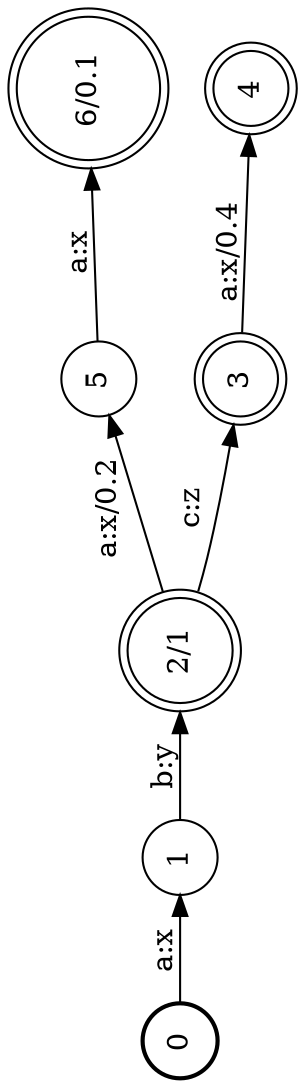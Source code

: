 digraph FST {
rankdir = LR;
size = "8.5,11";
label = "";
center = 1;
orientation = Landscape;
ranksep = "0.4";
nodesep = "0.25";
0 [label = "0", shape = circle, style = bold, fontsize = 14]
	0 -> 1 [label = "a:x", fontsize = 14];
1 [label = "1", shape = circle, style = solid, fontsize = 14]
	1 -> 2 [label = "b:y", fontsize = 14];
2 [label = "2/1", shape = doublecircle, style = solid, fontsize = 14]
	2 -> 5 [label = "a:x/0.2", fontsize = 14];
	2 -> 3 [label = "c:z", fontsize = 14];
3 [label = "3", shape = doublecircle, style = solid, fontsize = 14]
	3 -> 4 [label = "a:x/0.4", fontsize = 14];
4 [label = "4", shape = doublecircle, style = solid, fontsize = 14]
5 [label = "5", shape = circle, style = solid, fontsize = 14]
	5 -> 6 [label = "a:x", fontsize = 14];
6 [label = "6/0.1", shape = doublecircle, style = solid, fontsize = 14]
}
